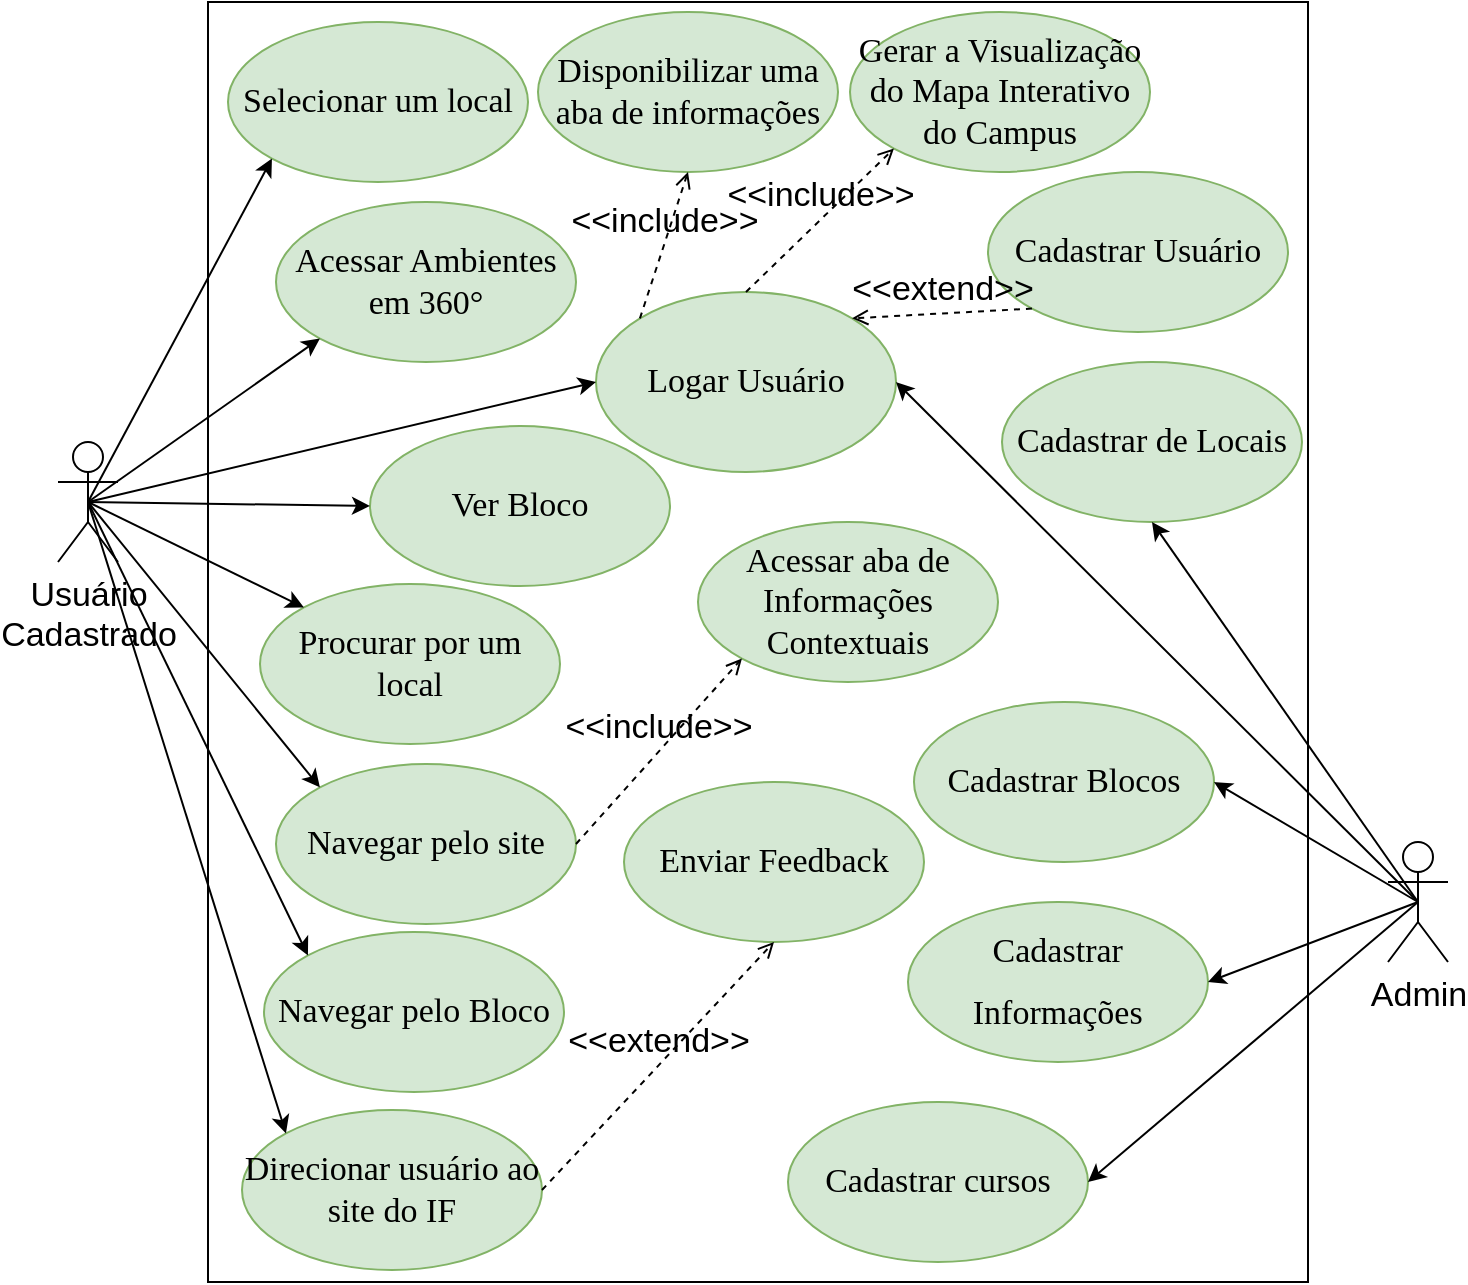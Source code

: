 <mxfile version="28.1.2">
  <diagram name="Página-1" id="K3MPkjYg-SS0c0kfxn3q">
    <mxGraphModel dx="1426" dy="-357" grid="1" gridSize="10" guides="1" tooltips="1" connect="1" arrows="1" fold="1" page="1" pageScale="1" pageWidth="850" pageHeight="1100" math="0" shadow="0">
      <root>
        <mxCell id="0" />
        <mxCell id="1" parent="0" />
        <mxCell id="F83xOVvox21xefaRlMgH-1" value="Usuário&lt;div&gt;Cadastrado&lt;/div&gt;" style="shape=umlActor;verticalLabelPosition=bottom;verticalAlign=top;html=1;fontSize=17;align=center;" parent="1" vertex="1">
          <mxGeometry x="35" y="1320" width="30" height="60" as="geometry" />
        </mxCell>
        <mxCell id="F83xOVvox21xefaRlMgH-2" value="" style="rounded=0;whiteSpace=wrap;html=1;fontSize=17;align=center;" parent="1" vertex="1">
          <mxGeometry x="110" y="1100" width="550" height="640" as="geometry" />
        </mxCell>
        <mxCell id="F83xOVvox21xefaRlMgH-3" value="&lt;span id=&quot;docs-internal-guid-2376f59f-7fff-6481-4a43-9a1930fdbd82&quot;&gt;&lt;span style=&quot;font-family: &amp;quot;Times New Roman&amp;quot;, serif; color: rgb(0, 0, 0); background-color: transparent; font-variant-numeric: normal; font-variant-east-asian: normal; font-variant-alternates: normal; font-variant-position: normal; font-variant-emoji: normal; vertical-align: baseline; white-space-collapse: preserve;&quot;&gt;&lt;font&gt;Gerar a Visualização do Mapa Interativo do Campus&lt;/font&gt;&lt;/span&gt;&lt;/span&gt;" style="ellipse;whiteSpace=wrap;html=1;fillColor=#d5e8d4;strokeColor=#82b366;fillStyle=auto;fontSize=17;align=center;" parent="1" vertex="1">
          <mxGeometry x="431" y="1105" width="150" height="80" as="geometry" />
        </mxCell>
        <mxCell id="F83xOVvox21xefaRlMgH-4" value="&lt;span id=&quot;docs-internal-guid-f24437e0-7fff-d3ac-d5e2-8a2f636085c8&quot;&gt;&lt;span style=&quot;font-family: &amp;quot;Times New Roman&amp;quot;, serif; background-color: transparent; font-variant-numeric: normal; font-variant-east-asian: normal; font-variant-alternates: normal; font-variant-position: normal; font-variant-emoji: normal; vertical-align: baseline; white-space-collapse: preserve;&quot;&gt;&lt;font&gt;Acessar Ambientes em 360°&lt;/font&gt;&lt;/span&gt;&lt;/span&gt;" style="ellipse;whiteSpace=wrap;html=1;fillColor=#d5e8d4;strokeColor=#82b366;fillStyle=auto;fontSize=17;align=center;" parent="1" vertex="1">
          <mxGeometry x="144" y="1200" width="150" height="80" as="geometry" />
        </mxCell>
        <mxCell id="F83xOVvox21xefaRlMgH-5" value="&lt;span id=&quot;docs-internal-guid-231aecde-7fff-781b-ef32-82b54bf53059&quot;&gt;&lt;p style=&quot;line-height: 1.8; margin-right: 0.207pt; margin-top: 0pt; margin-bottom: 0pt;&quot; dir=&quot;ltr&quot;&gt;&lt;span style=&quot;font-family: &amp;quot;Times New Roman&amp;quot;, serif; background-color: transparent; font-variant-numeric: normal; font-variant-east-asian: normal; font-variant-alternates: normal; font-variant-position: normal; font-variant-emoji: normal; vertical-align: baseline; white-space-collapse: preserve;&quot;&gt;&lt;font&gt;Cadastrar Informações&lt;/font&gt;&lt;/span&gt;&lt;/p&gt;&lt;/span&gt;" style="ellipse;whiteSpace=wrap;html=1;fillColor=#d5e8d4;strokeColor=#82b366;fillStyle=auto;fontSize=17;align=center;" parent="1" vertex="1">
          <mxGeometry x="460" y="1550" width="150" height="80" as="geometry" />
        </mxCell>
        <mxCell id="F83xOVvox21xefaRlMgH-6" value="&lt;span id=&quot;docs-internal-guid-2a21bf90-7fff-7d67-aaf7-011b39197655&quot;&gt;&lt;span style=&quot;font-family: &amp;quot;Times New Roman&amp;quot;, serif; background-color: transparent; font-variant-numeric: normal; font-variant-east-asian: normal; font-variant-alternates: normal; font-variant-position: normal; font-variant-emoji: normal; vertical-align: baseline; white-space-collapse: preserve;&quot;&gt;&lt;font&gt;Disponibilizar uma aba de informações&lt;/font&gt;&lt;/span&gt;&lt;/span&gt;" style="ellipse;whiteSpace=wrap;html=1;fillColor=#d5e8d4;strokeColor=#82b366;fillStyle=auto;fontSize=17;align=center;" parent="1" vertex="1">
          <mxGeometry x="275" y="1105" width="150" height="80" as="geometry" />
        </mxCell>
        <mxCell id="F83xOVvox21xefaRlMgH-7" value="&lt;span id=&quot;docs-internal-guid-4f954907-7fff-11cc-2c32-3baa7ba16f77&quot;&gt;&lt;span style=&quot;font-family: &amp;quot;Times New Roman&amp;quot;, serif; background-color: transparent; font-variant-numeric: normal; font-variant-east-asian: normal; font-variant-alternates: normal; font-variant-position: normal; font-variant-emoji: normal; vertical-align: baseline; white-space-collapse: preserve;&quot;&gt;&lt;font&gt;Acessar aba de Informações Contextuais&lt;/font&gt;&lt;/span&gt;&lt;/span&gt;" style="ellipse;whiteSpace=wrap;html=1;fillColor=#d5e8d4;strokeColor=#82b366;fillStyle=auto;fontSize=17;align=center;" parent="1" vertex="1">
          <mxGeometry x="355" y="1360" width="150" height="80" as="geometry" />
        </mxCell>
        <mxCell id="F83xOVvox21xefaRlMgH-8" value="&lt;span id=&quot;docs-internal-guid-c27e3f41-7fff-bd98-fa2d-bf7fd519aecd&quot;&gt;&lt;span style=&quot;font-family: &amp;quot;Times New Roman&amp;quot;, serif; background-color: transparent; font-variant-numeric: normal; font-variant-east-asian: normal; font-variant-alternates: normal; font-variant-position: normal; font-variant-emoji: normal; vertical-align: baseline; white-space-collapse: preserve;&quot;&gt;&lt;font&gt;Cadastrar Blocos&lt;/font&gt;&lt;/span&gt;&lt;/span&gt;" style="ellipse;whiteSpace=wrap;html=1;fillColor=#d5e8d4;strokeColor=#82b366;fillStyle=auto;fontSize=17;align=center;" parent="1" vertex="1">
          <mxGeometry x="463" y="1450" width="150" height="80" as="geometry" />
        </mxCell>
        <mxCell id="F83xOVvox21xefaRlMgH-9" value="&lt;span id=&quot;docs-internal-guid-f903d0a3-7fff-7130-a1cf-d41139294f35&quot;&gt;&lt;span style=&quot;font-family: &amp;quot;Times New Roman&amp;quot;, serif; background-color: transparent; font-variant-numeric: normal; font-variant-east-asian: normal; font-variant-alternates: normal; font-variant-position: normal; font-variant-emoji: normal; vertical-align: baseline; white-space-collapse: preserve;&quot;&gt;&lt;font&gt;Ver Bloco&lt;/font&gt;&lt;/span&gt;&lt;/span&gt;" style="ellipse;whiteSpace=wrap;html=1;fillColor=#d5e8d4;strokeColor=#82b366;fillStyle=auto;fontSize=17;align=center;" parent="1" vertex="1">
          <mxGeometry x="191" y="1312" width="150" height="80" as="geometry" />
        </mxCell>
        <mxCell id="F83xOVvox21xefaRlMgH-10" value="&lt;span id=&quot;docs-internal-guid-57134a0b-7fff-287f-7031-dcdd36b60766&quot;&gt;&lt;span style=&quot;font-family: &amp;quot;Times New Roman&amp;quot;, serif; background-color: transparent; font-variant-numeric: normal; font-variant-east-asian: normal; font-variant-alternates: normal; font-variant-position: normal; font-variant-emoji: normal; vertical-align: baseline; white-space-collapse: preserve;&quot;&gt;&lt;font&gt;Cadastrar de Locais&lt;/font&gt;&lt;/span&gt;&lt;/span&gt;" style="ellipse;whiteSpace=wrap;html=1;fillColor=#d5e8d4;strokeColor=#82b366;fillStyle=auto;fontSize=17;align=center;" parent="1" vertex="1">
          <mxGeometry x="507" y="1280" width="150" height="80" as="geometry" />
        </mxCell>
        <mxCell id="F83xOVvox21xefaRlMgH-11" value="&lt;span id=&quot;docs-internal-guid-fb038e38-7fff-4dea-e3ec-efc2f691eba1&quot;&gt;&lt;span style=&quot;font-family: &amp;quot;Times New Roman&amp;quot;, serif; background-color: transparent; font-variant-numeric: normal; font-variant-east-asian: normal; font-variant-alternates: normal; font-variant-position: normal; font-variant-emoji: normal; vertical-align: baseline; white-space-collapse: preserve;&quot;&gt;&lt;font&gt;Selecionar um local&lt;/font&gt;&lt;/span&gt;&lt;/span&gt;" style="ellipse;whiteSpace=wrap;html=1;fillColor=#d5e8d4;strokeColor=#82b366;fillStyle=auto;fontSize=17;align=center;" parent="1" vertex="1">
          <mxGeometry x="120" y="1110" width="150" height="80" as="geometry" />
        </mxCell>
        <mxCell id="F83xOVvox21xefaRlMgH-12" value="&lt;span id=&quot;docs-internal-guid-c9275b83-7fff-f508-3f18-4c6a1340f712&quot;&gt;&lt;span style=&quot;font-family: &amp;quot;Times New Roman&amp;quot;, serif; background-color: transparent; font-variant-numeric: normal; font-variant-east-asian: normal; font-variant-alternates: normal; font-variant-position: normal; font-variant-emoji: normal; vertical-align: baseline; white-space-collapse: preserve;&quot;&gt;&lt;font&gt;Procurar por um local&lt;/font&gt;&lt;/span&gt;&lt;/span&gt;" style="ellipse;whiteSpace=wrap;html=1;fillColor=#d5e8d4;strokeColor=#82b366;fillStyle=auto;fontSize=17;align=center;" parent="1" vertex="1">
          <mxGeometry x="136" y="1391" width="150" height="80" as="geometry" />
        </mxCell>
        <mxCell id="F83xOVvox21xefaRlMgH-13" value="&lt;span id=&quot;docs-internal-guid-2de2e511-7fff-af50-b191-71acd4dcefd2&quot;&gt;&lt;span style=&quot;font-family: &amp;quot;Times New Roman&amp;quot;, serif; background-color: transparent; font-variant-numeric: normal; font-variant-east-asian: normal; font-variant-alternates: normal; font-variant-position: normal; font-variant-emoji: normal; vertical-align: baseline; white-space-collapse: preserve;&quot;&gt;&lt;font&gt;Navegar pelo Bloco&lt;/font&gt;&lt;/span&gt;&lt;/span&gt;" style="ellipse;whiteSpace=wrap;html=1;fillColor=#d5e8d4;strokeColor=#82b366;fillStyle=auto;fontSize=17;align=center;" parent="1" vertex="1">
          <mxGeometry x="138" y="1565" width="150" height="80" as="geometry" />
        </mxCell>
        <mxCell id="F83xOVvox21xefaRlMgH-15" value="&lt;span id=&quot;docs-internal-guid-271f6d08-7fff-dcd5-a9e2-8c8246d5975a&quot;&gt;&lt;span style=&quot;font-family: &amp;quot;Times New Roman&amp;quot;, serif; background-color: transparent; font-variant-numeric: normal; font-variant-east-asian: normal; font-variant-alternates: normal; font-variant-position: normal; font-variant-emoji: normal; vertical-align: baseline; white-space-collapse: preserve;&quot;&gt;&lt;font&gt;Direcionar usuário ao site do IF&lt;/font&gt;&lt;/span&gt;&lt;/span&gt;" style="ellipse;whiteSpace=wrap;html=1;fillColor=#d5e8d4;strokeColor=#82b366;fillStyle=auto;fontSize=17;align=center;" parent="1" vertex="1">
          <mxGeometry x="127" y="1654" width="150" height="80" as="geometry" />
        </mxCell>
        <mxCell id="F83xOVvox21xefaRlMgH-16" value="&lt;span id=&quot;docs-internal-guid-fb038e38-7fff-4dea-e3ec-efc2f691eba1&quot;&gt;&lt;span style=&quot;font-family: &amp;quot;Times New Roman&amp;quot;, serif; background-color: transparent; font-variant-numeric: normal; font-variant-east-asian: normal; font-variant-alternates: normal; font-variant-position: normal; font-variant-emoji: normal; vertical-align: baseline; white-space-collapse: preserve;&quot;&gt;&lt;font&gt;Cadastrar cursos&lt;/font&gt;&lt;/span&gt;&lt;/span&gt;" style="ellipse;whiteSpace=wrap;html=1;fillColor=#d5e8d4;strokeColor=#82b366;fillStyle=auto;fontSize=17;align=center;" parent="1" vertex="1">
          <mxGeometry x="400" y="1650" width="150" height="80" as="geometry" />
        </mxCell>
        <mxCell id="F83xOVvox21xefaRlMgH-17" value="&lt;span style=&quot;font-family: &amp;quot;Times New Roman&amp;quot;, serif; white-space-collapse: preserve;&quot;&gt;Enviar Feedback&lt;/span&gt;" style="ellipse;whiteSpace=wrap;html=1;fillColor=#d5e8d4;strokeColor=#82b366;fillStyle=auto;fontSize=17;align=center;" parent="1" vertex="1">
          <mxGeometry x="318" y="1490" width="150" height="80" as="geometry" />
        </mxCell>
        <mxCell id="F83xOVvox21xefaRlMgH-20" value="Admin" style="shape=umlActor;verticalLabelPosition=bottom;verticalAlign=top;html=1;fontSize=17;align=center;" parent="1" vertex="1">
          <mxGeometry x="700" y="1520" width="30" height="60" as="geometry" />
        </mxCell>
        <mxCell id="F83xOVvox21xefaRlMgH-21" value="&lt;span id=&quot;docs-internal-guid-fb038e38-7fff-4dea-e3ec-efc2f691eba1&quot;&gt;&lt;span style=&quot;font-family: &amp;quot;Times New Roman&amp;quot;, serif; background-color: transparent; font-variant-numeric: normal; font-variant-east-asian: normal; font-variant-alternates: normal; font-variant-position: normal; font-variant-emoji: normal; vertical-align: baseline; white-space-collapse: preserve;&quot;&gt;&lt;font&gt;Navegar pelo site&lt;/font&gt;&lt;/span&gt;&lt;/span&gt;" style="ellipse;whiteSpace=wrap;html=1;fillColor=#d5e8d4;strokeColor=#82b366;fillStyle=auto;fontSize=17;align=center;" parent="1" vertex="1">
          <mxGeometry x="144" y="1481" width="150" height="80" as="geometry" />
        </mxCell>
        <mxCell id="F83xOVvox21xefaRlMgH-22" style="rounded=0;orthogonalLoop=1;jettySize=auto;html=1;exitX=0.5;exitY=0.5;exitDx=0;exitDy=0;exitPerimeter=0;endArrow=classic;endFill=1;strokeWidth=1;jumpSize=0;strokeColor=default;entryX=0;entryY=1;entryDx=0;entryDy=0;fontSize=17;align=center;" parent="1" source="F83xOVvox21xefaRlMgH-1" target="F83xOVvox21xefaRlMgH-11" edge="1">
          <mxGeometry relative="1" as="geometry" />
        </mxCell>
        <mxCell id="F83xOVvox21xefaRlMgH-23" style="rounded=0;orthogonalLoop=1;jettySize=auto;html=1;exitX=0.5;exitY=0.5;exitDx=0;exitDy=0;exitPerimeter=0;endArrow=classic;endFill=1;strokeWidth=1;jumpSize=0;strokeColor=default;entryX=0;entryY=1;entryDx=0;entryDy=0;fontSize=17;align=center;" parent="1" source="F83xOVvox21xefaRlMgH-1" target="F83xOVvox21xefaRlMgH-4" edge="1">
          <mxGeometry relative="1" as="geometry">
            <mxPoint x="-60" y="1180" as="sourcePoint" />
            <mxPoint x="157" y="946" as="targetPoint" />
          </mxGeometry>
        </mxCell>
        <mxCell id="F83xOVvox21xefaRlMgH-24" style="rounded=0;orthogonalLoop=1;jettySize=auto;html=1;exitX=0.5;exitY=0.5;exitDx=0;exitDy=0;exitPerimeter=0;endArrow=classic;endFill=1;strokeWidth=1;jumpSize=0;strokeColor=default;entryX=0;entryY=0.5;entryDx=0;entryDy=0;fontSize=17;align=center;" parent="1" source="F83xOVvox21xefaRlMgH-1" target="F83xOVvox21xefaRlMgH-9" edge="1">
          <mxGeometry relative="1" as="geometry">
            <mxPoint x="-60" y="1180" as="sourcePoint" />
            <mxPoint x="236" y="1028" as="targetPoint" />
          </mxGeometry>
        </mxCell>
        <mxCell id="F83xOVvox21xefaRlMgH-25" style="rounded=0;orthogonalLoop=1;jettySize=auto;html=1;exitX=0.5;exitY=0.5;exitDx=0;exitDy=0;exitPerimeter=0;endArrow=classic;endFill=1;strokeWidth=1;jumpSize=0;strokeColor=default;entryX=0;entryY=0;entryDx=0;entryDy=0;fontSize=17;align=center;" parent="1" source="F83xOVvox21xefaRlMgH-1" target="F83xOVvox21xefaRlMgH-12" edge="1">
          <mxGeometry relative="1" as="geometry">
            <mxPoint x="-60" y="1180" as="sourcePoint" />
            <mxPoint x="285" y="1090" as="targetPoint" />
          </mxGeometry>
        </mxCell>
        <mxCell id="F83xOVvox21xefaRlMgH-26" style="rounded=0;orthogonalLoop=1;jettySize=auto;html=1;exitX=0.5;exitY=0.5;exitDx=0;exitDy=0;exitPerimeter=0;endArrow=classic;endFill=1;strokeWidth=1;jumpSize=0;strokeColor=default;entryX=0;entryY=0;entryDx=0;entryDy=0;fontSize=17;align=center;" parent="1" source="F83xOVvox21xefaRlMgH-1" target="F83xOVvox21xefaRlMgH-21" edge="1">
          <mxGeometry relative="1" as="geometry">
            <mxPoint x="-50" y="1190" as="sourcePoint" />
            <mxPoint x="295" y="1100" as="targetPoint" />
          </mxGeometry>
        </mxCell>
        <mxCell id="F83xOVvox21xefaRlMgH-27" style="rounded=0;orthogonalLoop=1;jettySize=auto;html=1;exitX=0.5;exitY=0.5;exitDx=0;exitDy=0;exitPerimeter=0;endArrow=classic;endFill=1;strokeWidth=1;jumpSize=0;strokeColor=default;entryX=0;entryY=0;entryDx=0;entryDy=0;fontSize=17;align=center;" parent="1" source="F83xOVvox21xefaRlMgH-1" target="F83xOVvox21xefaRlMgH-13" edge="1">
          <mxGeometry relative="1" as="geometry">
            <mxPoint x="-40" y="1200" as="sourcePoint" />
            <mxPoint x="305" y="1110" as="targetPoint" />
          </mxGeometry>
        </mxCell>
        <mxCell id="F83xOVvox21xefaRlMgH-35" style="rounded=0;orthogonalLoop=1;jettySize=auto;html=1;exitX=0.5;exitY=0.5;exitDx=0;exitDy=0;exitPerimeter=0;endArrow=classic;endFill=1;strokeWidth=1;jumpSize=0;strokeColor=default;entryX=1;entryY=0.5;entryDx=0;entryDy=0;fontSize=17;align=center;" parent="1" source="F83xOVvox21xefaRlMgH-20" target="F83xOVvox21xefaRlMgH-8" edge="1">
          <mxGeometry relative="1" as="geometry">
            <mxPoint x="965" y="1570" as="sourcePoint" />
            <mxPoint x="775" y="1780" as="targetPoint" />
          </mxGeometry>
        </mxCell>
        <mxCell id="F83xOVvox21xefaRlMgH-36" style="rounded=0;orthogonalLoop=1;jettySize=auto;html=1;exitX=0.5;exitY=0.5;exitDx=0;exitDy=0;exitPerimeter=0;endArrow=classic;endFill=1;strokeWidth=1;jumpSize=0;strokeColor=default;entryX=1;entryY=0.5;entryDx=0;entryDy=0;fontSize=17;align=center;" parent="1" source="F83xOVvox21xefaRlMgH-20" target="F83xOVvox21xefaRlMgH-16" edge="1">
          <mxGeometry relative="1" as="geometry">
            <mxPoint x="980" y="1710" as="sourcePoint" />
            <mxPoint x="833" y="1608" as="targetPoint" />
          </mxGeometry>
        </mxCell>
        <mxCell id="F83xOVvox21xefaRlMgH-37" style="rounded=0;orthogonalLoop=1;jettySize=auto;html=1;exitX=0.5;exitY=0.5;exitDx=0;exitDy=0;exitPerimeter=0;endArrow=classic;endFill=1;strokeWidth=1;jumpSize=0;strokeColor=default;entryX=1;entryY=0.5;entryDx=0;entryDy=0;fontSize=17;align=center;" parent="1" source="F83xOVvox21xefaRlMgH-20" target="F83xOVvox21xefaRlMgH-5" edge="1">
          <mxGeometry relative="1" as="geometry">
            <mxPoint x="990" y="1720" as="sourcePoint" />
            <mxPoint x="843" y="1618" as="targetPoint" />
          </mxGeometry>
        </mxCell>
        <mxCell id="F83xOVvox21xefaRlMgH-38" style="rounded=0;orthogonalLoop=1;jettySize=auto;html=1;exitX=0.5;exitY=0.5;exitDx=0;exitDy=0;exitPerimeter=0;endArrow=classic;endFill=1;strokeWidth=1;jumpSize=0;strokeColor=default;entryX=0.5;entryY=1;entryDx=0;entryDy=0;fontSize=17;align=center;" parent="1" source="F83xOVvox21xefaRlMgH-20" target="F83xOVvox21xefaRlMgH-10" edge="1">
          <mxGeometry relative="1" as="geometry">
            <mxPoint x="1000" y="1730" as="sourcePoint" />
            <mxPoint x="853" y="1628" as="targetPoint" />
          </mxGeometry>
        </mxCell>
        <mxCell id="P-5V8FdcP5-6O3BqUtUe-1" value="&lt;font face=&quot;Times New Roman, serif&quot;&gt;&lt;span style=&quot;white-space-collapse: preserve;&quot;&gt;Logar Usuário&lt;/span&gt;&lt;/font&gt;" style="ellipse;whiteSpace=wrap;html=1;fillColor=#d5e8d4;strokeColor=#82b366;fillStyle=auto;fontSize=17;align=center;" parent="1" vertex="1">
          <mxGeometry x="304" y="1245" width="150" height="90" as="geometry" />
        </mxCell>
        <mxCell id="P-5V8FdcP5-6O3BqUtUe-2" value="&lt;span style=&quot;font-family: &amp;quot;Times New Roman&amp;quot;, serif; white-space-collapse: preserve;&quot;&gt;Cadastrar Usuário&lt;/span&gt;" style="ellipse;whiteSpace=wrap;html=1;fillColor=#d5e8d4;strokeColor=#82b366;fillStyle=auto;fontSize=17;align=center;" parent="1" vertex="1">
          <mxGeometry x="500" y="1185" width="150" height="80" as="geometry" />
        </mxCell>
        <mxCell id="P-5V8FdcP5-6O3BqUtUe-4" style="rounded=0;orthogonalLoop=1;jettySize=auto;html=1;exitX=0.5;exitY=0.5;exitDx=0;exitDy=0;exitPerimeter=0;endArrow=classic;endFill=1;strokeWidth=1;jumpSize=0;strokeColor=default;entryX=1;entryY=0.5;entryDx=0;entryDy=0;fontSize=17;align=center;" parent="1" source="F83xOVvox21xefaRlMgH-20" target="P-5V8FdcP5-6O3BqUtUe-1" edge="1">
          <mxGeometry relative="1" as="geometry">
            <mxPoint x="1015" y="1520" as="sourcePoint" />
            <mxPoint x="838" y="1498" as="targetPoint" />
          </mxGeometry>
        </mxCell>
        <mxCell id="P-5V8FdcP5-6O3BqUtUe-5" style="rounded=0;orthogonalLoop=1;jettySize=auto;html=1;exitX=0.5;exitY=0.5;exitDx=0;exitDy=0;exitPerimeter=0;endArrow=classic;endFill=1;strokeWidth=1;jumpSize=0;strokeColor=default;entryX=0;entryY=0.5;entryDx=0;entryDy=0;fontSize=17;align=center;" parent="1" source="F83xOVvox21xefaRlMgH-1" target="P-5V8FdcP5-6O3BqUtUe-1" edge="1">
          <mxGeometry relative="1" as="geometry">
            <mxPoint x="-205" y="1220" as="sourcePoint" />
            <mxPoint x="445" y="1357" as="targetPoint" />
          </mxGeometry>
        </mxCell>
        <mxCell id="P-5V8FdcP5-6O3BqUtUe-12" value="&amp;lt;&amp;lt;extend&amp;gt;&amp;gt;" style="html=1;verticalAlign=bottom;labelBackgroundColor=none;endArrow=open;endFill=0;dashed=1;rounded=0;exitX=0;exitY=1;exitDx=0;exitDy=0;entryX=1;entryY=0;entryDx=0;entryDy=0;fontSize=17;align=center;" parent="1" source="P-5V8FdcP5-6O3BqUtUe-2" target="P-5V8FdcP5-6O3BqUtUe-1" edge="1">
          <mxGeometry width="160" relative="1" as="geometry">
            <mxPoint x="525" y="1280" as="sourcePoint" />
            <mxPoint x="685" y="1280" as="targetPoint" />
          </mxGeometry>
        </mxCell>
        <mxCell id="P-5V8FdcP5-6O3BqUtUe-13" value="&amp;lt;&amp;lt;include&amp;gt;&amp;gt;" style="html=1;verticalAlign=bottom;labelBackgroundColor=none;endArrow=open;endFill=0;dashed=1;rounded=0;exitX=0;exitY=0;exitDx=0;exitDy=0;entryX=0.5;entryY=1;entryDx=0;entryDy=0;fontSize=17;align=center;" parent="1" source="P-5V8FdcP5-6O3BqUtUe-1" target="F83xOVvox21xefaRlMgH-6" edge="1">
          <mxGeometry width="160" relative="1" as="geometry">
            <mxPoint x="525" y="1280" as="sourcePoint" />
            <mxPoint x="685" y="1280" as="targetPoint" />
          </mxGeometry>
        </mxCell>
        <mxCell id="P-5V8FdcP5-6O3BqUtUe-14" value="&amp;lt;&amp;lt;include&amp;gt;&amp;gt;" style="html=1;verticalAlign=bottom;labelBackgroundColor=none;endArrow=open;endFill=0;dashed=1;rounded=0;exitX=1;exitY=0.5;exitDx=0;exitDy=0;fontSize=17;align=center;entryX=0;entryY=1;entryDx=0;entryDy=0;" parent="1" source="F83xOVvox21xefaRlMgH-21" target="F83xOVvox21xefaRlMgH-7" edge="1">
          <mxGeometry width="160" relative="1" as="geometry">
            <mxPoint x="525" y="1530" as="sourcePoint" />
            <mxPoint x="685" y="1530" as="targetPoint" />
          </mxGeometry>
        </mxCell>
        <mxCell id="P-5V8FdcP5-6O3BqUtUe-19" value="&amp;lt;&amp;lt;extend&amp;gt;&amp;gt;" style="html=1;verticalAlign=bottom;labelBackgroundColor=none;endArrow=open;endFill=0;dashed=1;rounded=0;entryX=0.5;entryY=1;entryDx=0;entryDy=0;exitX=1;exitY=0.5;exitDx=0;exitDy=0;fontSize=17;align=center;" parent="1" source="F83xOVvox21xefaRlMgH-15" target="F83xOVvox21xefaRlMgH-17" edge="1">
          <mxGeometry width="160" relative="1" as="geometry">
            <mxPoint x="830" y="1180" as="sourcePoint" />
            <mxPoint x="318.033" y="1758.284" as="targetPoint" />
          </mxGeometry>
        </mxCell>
        <mxCell id="P-5V8FdcP5-6O3BqUtUe-20" value="&amp;lt;&amp;lt;include&amp;gt;&amp;gt;" style="html=1;verticalAlign=bottom;labelBackgroundColor=none;endArrow=open;endFill=0;dashed=1;rounded=0;exitX=0.5;exitY=0;exitDx=0;exitDy=0;entryX=0;entryY=1;entryDx=0;entryDy=0;fontSize=17;align=center;" parent="1" source="P-5V8FdcP5-6O3BqUtUe-1" target="F83xOVvox21xefaRlMgH-3" edge="1">
          <mxGeometry width="160" relative="1" as="geometry">
            <mxPoint x="777" y="1243" as="sourcePoint" />
            <mxPoint x="635" y="1230" as="targetPoint" />
          </mxGeometry>
        </mxCell>
        <mxCell id="3oryeBlnrlNp6G4BQjR2-1" style="rounded=0;orthogonalLoop=1;jettySize=auto;html=1;exitX=0.5;exitY=0.5;exitDx=0;exitDy=0;exitPerimeter=0;endArrow=classic;endFill=1;strokeWidth=1;jumpSize=0;strokeColor=default;entryX=0;entryY=0;entryDx=0;entryDy=0;fontSize=17;align=center;" edge="1" parent="1" source="F83xOVvox21xefaRlMgH-1" target="F83xOVvox21xefaRlMgH-15">
          <mxGeometry relative="1" as="geometry">
            <mxPoint x="60" y="1360" as="sourcePoint" />
            <mxPoint x="156" y="1591" as="targetPoint" />
          </mxGeometry>
        </mxCell>
      </root>
    </mxGraphModel>
  </diagram>
</mxfile>
